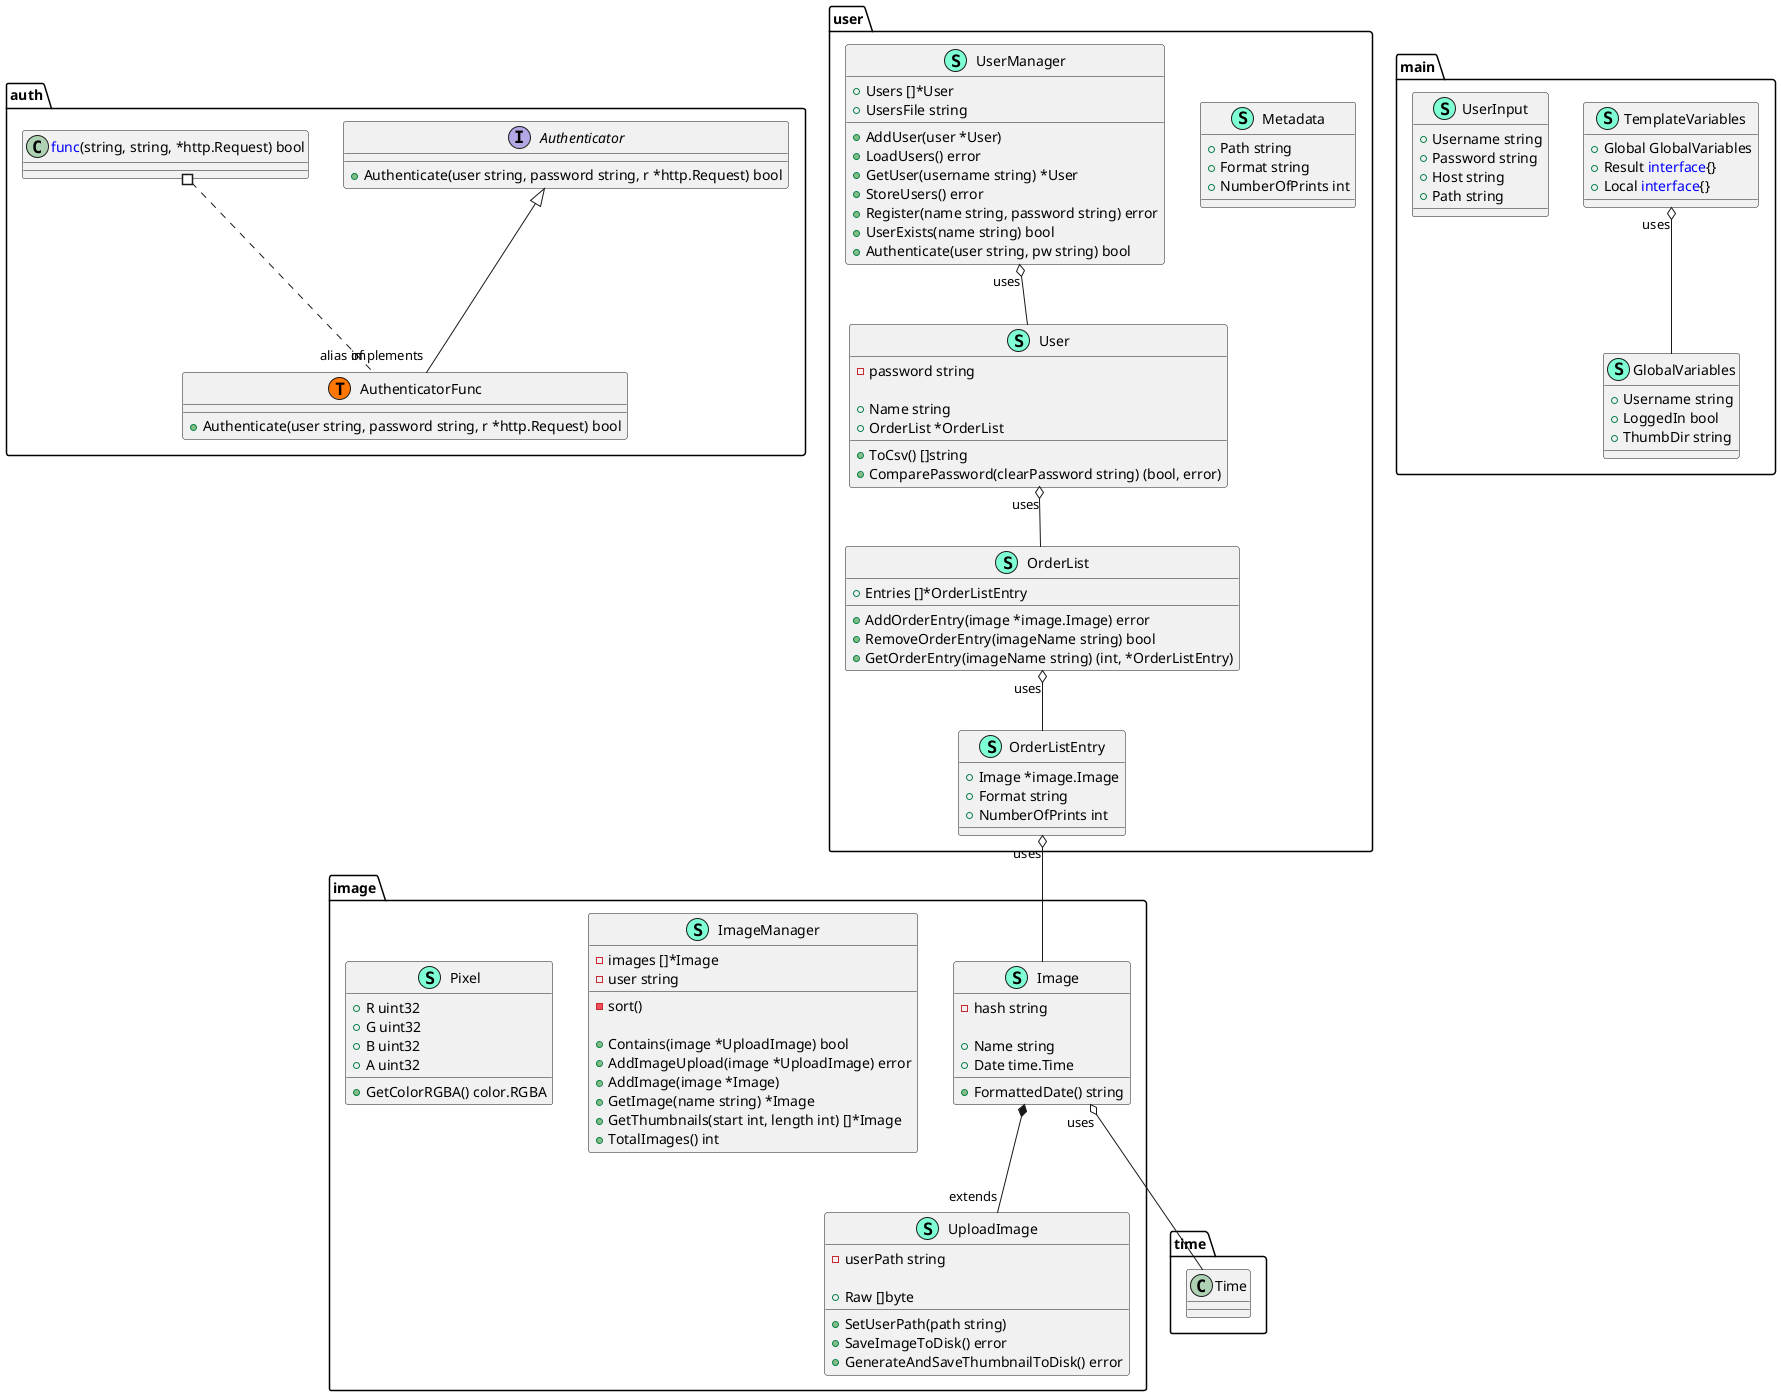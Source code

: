 @startuml
namespace auth {
    interface Authenticator  {
        + Authenticate(user string, password string, r *http.Request) bool

    }
    class AuthenticatorFunc << (S,Aquamarine) >> {
        + Authenticate(user string, password string, r *http.Request) bool

    }
    class auth.AuthenticatorFunc << (T, #FF7700) >>  {
    }
    class "<font color=blue>func</font>(string, string, *http.Request) bool" as fontcolorbluefuncfontstringstringhttpRequestbool {
        'This class was created so that we can correctly have an alias pointing to this name. Since it contains dots that can break namespaces
    }
}

"auth.Authenticator" <|-- "implements""auth.AuthenticatorFunc"


namespace image {
    class Image << (S,Aquamarine) >> {
        - hash string

        + Name string
        + Date time.Time

        + FormattedDate() string

    }
    class ImageManager << (S,Aquamarine) >> {
        - images []*Image
        - user string

        - sort() 

        + Contains(image *UploadImage) bool
        + AddImageUpload(image *UploadImage) error
        + AddImage(image *Image) 
        + GetImage(name string) *Image
        + GetThumbnails(start int, length int) []*Image
        + TotalImages() int

    }
    class Pixel << (S,Aquamarine) >> {
        + R uint32
        + G uint32
        + B uint32
        + A uint32

        + GetColorRGBA() color.RGBA

    }
    class UploadImage << (S,Aquamarine) >> {
        - userPath string

        + Raw []byte

        + SetUserPath(path string) 
        + SaveImageToDisk() error
        + GenerateAndSaveThumbnailToDisk() error

    }
}
"image.Image" *-- "extends""image.UploadImage"


"image.Image""uses" o-- "time.Time"

namespace main {
    class GlobalVariables << (S,Aquamarine) >> {
        + Username string
        + LoggedIn bool
        + ThumbDir string

    }
    class TemplateVariables << (S,Aquamarine) >> {
        + Global GlobalVariables
        + Result <font color=blue>interface</font>{}
        + Local <font color=blue>interface</font>{}

    }
    class UserInput << (S,Aquamarine) >> {
        + Username string
        + Password string
        + Host string
        + Path string

    }
}


"main.TemplateVariables""uses" o-- "main.GlobalVariables"

namespace user {
    class Metadata << (S,Aquamarine) >> {
        + Path string
        + Format string
        + NumberOfPrints int

    }
    class OrderList << (S,Aquamarine) >> {
        + Entries []*OrderListEntry

        + AddOrderEntry(image *image.Image) error
        + RemoveOrderEntry(imageName string) bool
        + GetOrderEntry(imageName string) (int, *OrderListEntry)

    }
    class OrderListEntry << (S,Aquamarine) >> {
        + Image *image.Image
        + Format string
        + NumberOfPrints int

    }
    class User << (S,Aquamarine) >> {
        - password string

        + Name string
        + OrderList *OrderList

        + ToCsv() []string
        + ComparePassword(clearPassword string) (bool, error)

    }
    class UserManager << (S,Aquamarine) >> {
        + Users []*User
        + UsersFile string

        + AddUser(user *User) 
        + LoadUsers() error
        + GetUser(username string) *User
        + StoreUsers() error
        + Register(name string, password string) error
        + UserExists(name string) bool
        + Authenticate(user string, pw string) bool

    }
}


"user.OrderList""uses" o-- "user.OrderListEntry"
"user.OrderListEntry""uses" o-- "image.Image"
"user.User""uses" o-- "user.OrderList"
"user.UserManager""uses" o-- "user.User"

"auth.fontcolorbluefuncfontstringstringhttpRequestbool" #.. "alias of""auth.AuthenticatorFunc"
@enduml
